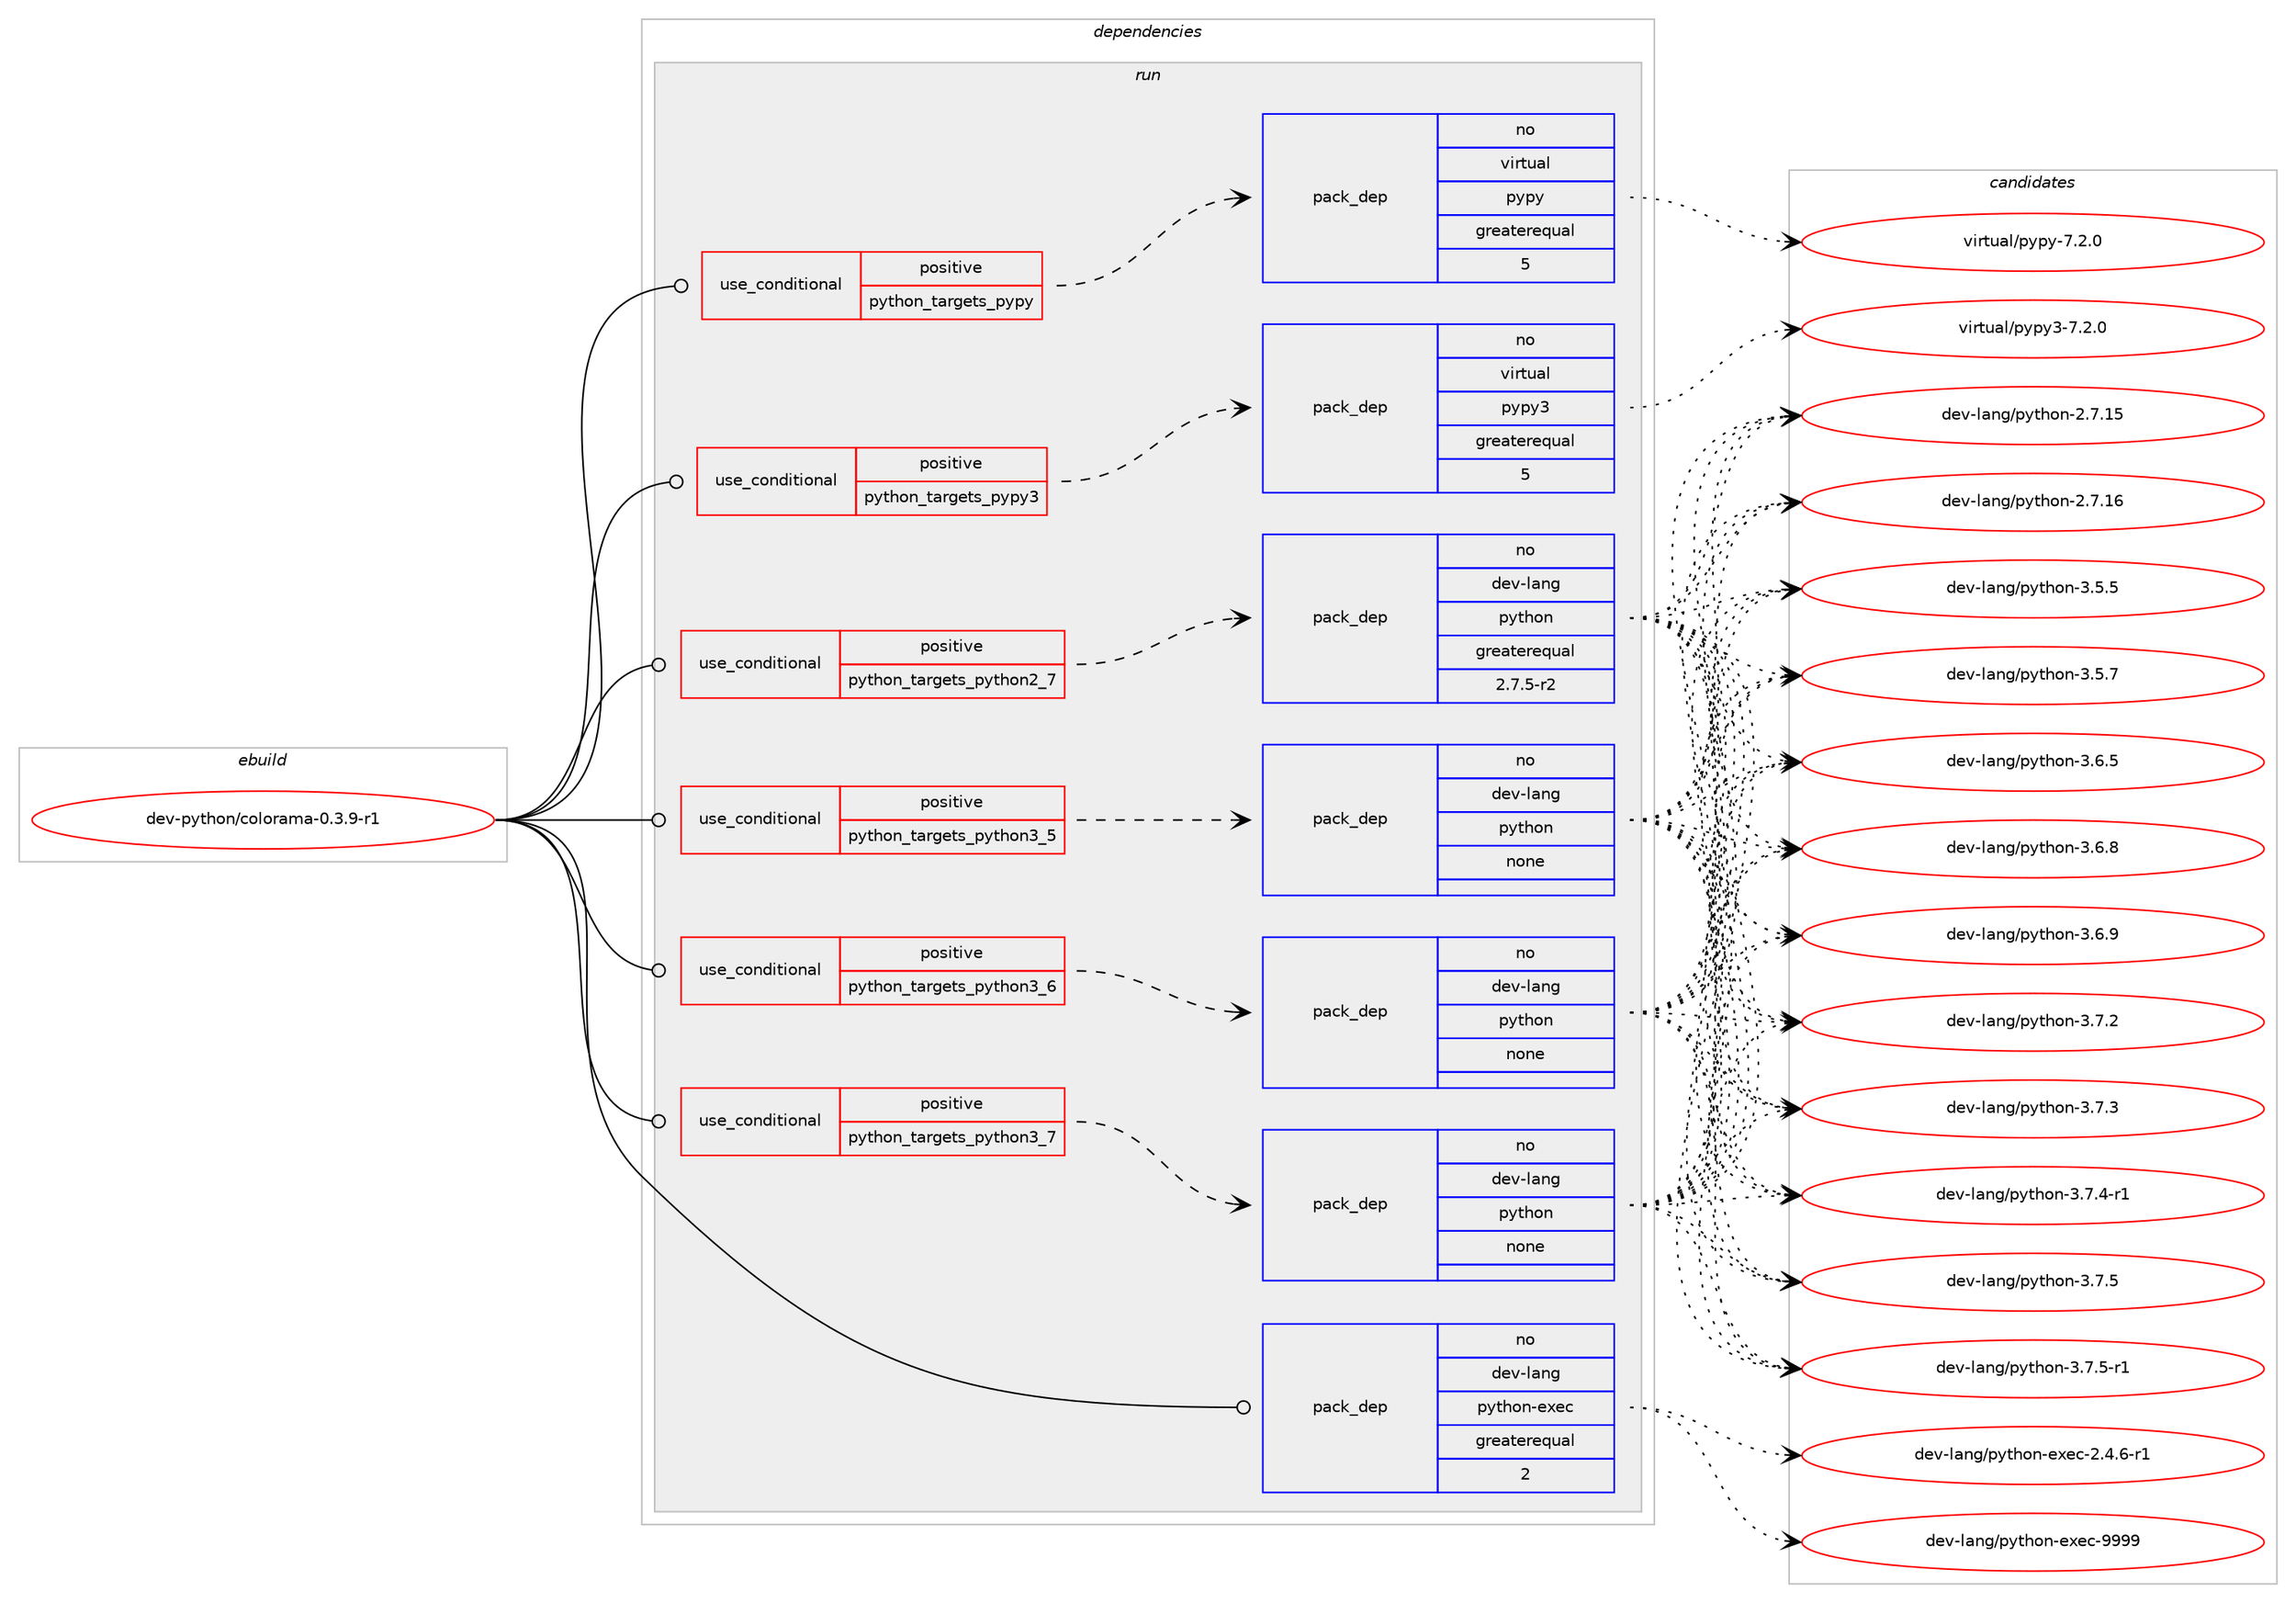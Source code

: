 digraph prolog {

# *************
# Graph options
# *************

newrank=true;
concentrate=true;
compound=true;
graph [rankdir=LR,fontname=Helvetica,fontsize=10,ranksep=1.5];#, ranksep=2.5, nodesep=0.2];
edge  [arrowhead=vee];
node  [fontname=Helvetica,fontsize=10];

# **********
# The ebuild
# **********

subgraph cluster_leftcol {
color=gray;
rank=same;
label=<<i>ebuild</i>>;
id [label="dev-python/colorama-0.3.9-r1", color=red, width=4, href="../dev-python/colorama-0.3.9-r1.svg"];
}

# ****************
# The dependencies
# ****************

subgraph cluster_midcol {
color=gray;
label=<<i>dependencies</i>>;
subgraph cluster_compile {
fillcolor="#eeeeee";
style=filled;
label=<<i>compile</i>>;
}
subgraph cluster_compileandrun {
fillcolor="#eeeeee";
style=filled;
label=<<i>compile and run</i>>;
}
subgraph cluster_run {
fillcolor="#eeeeee";
style=filled;
label=<<i>run</i>>;
subgraph cond137719 {
dependency599495 [label=<<TABLE BORDER="0" CELLBORDER="1" CELLSPACING="0" CELLPADDING="4"><TR><TD ROWSPAN="3" CELLPADDING="10">use_conditional</TD></TR><TR><TD>positive</TD></TR><TR><TD>python_targets_pypy</TD></TR></TABLE>>, shape=none, color=red];
subgraph pack449997 {
dependency599496 [label=<<TABLE BORDER="0" CELLBORDER="1" CELLSPACING="0" CELLPADDING="4" WIDTH="220"><TR><TD ROWSPAN="6" CELLPADDING="30">pack_dep</TD></TR><TR><TD WIDTH="110">no</TD></TR><TR><TD>virtual</TD></TR><TR><TD>pypy</TD></TR><TR><TD>greaterequal</TD></TR><TR><TD>5</TD></TR></TABLE>>, shape=none, color=blue];
}
dependency599495:e -> dependency599496:w [weight=20,style="dashed",arrowhead="vee"];
}
id:e -> dependency599495:w [weight=20,style="solid",arrowhead="odot"];
subgraph cond137720 {
dependency599497 [label=<<TABLE BORDER="0" CELLBORDER="1" CELLSPACING="0" CELLPADDING="4"><TR><TD ROWSPAN="3" CELLPADDING="10">use_conditional</TD></TR><TR><TD>positive</TD></TR><TR><TD>python_targets_pypy3</TD></TR></TABLE>>, shape=none, color=red];
subgraph pack449998 {
dependency599498 [label=<<TABLE BORDER="0" CELLBORDER="1" CELLSPACING="0" CELLPADDING="4" WIDTH="220"><TR><TD ROWSPAN="6" CELLPADDING="30">pack_dep</TD></TR><TR><TD WIDTH="110">no</TD></TR><TR><TD>virtual</TD></TR><TR><TD>pypy3</TD></TR><TR><TD>greaterequal</TD></TR><TR><TD>5</TD></TR></TABLE>>, shape=none, color=blue];
}
dependency599497:e -> dependency599498:w [weight=20,style="dashed",arrowhead="vee"];
}
id:e -> dependency599497:w [weight=20,style="solid",arrowhead="odot"];
subgraph cond137721 {
dependency599499 [label=<<TABLE BORDER="0" CELLBORDER="1" CELLSPACING="0" CELLPADDING="4"><TR><TD ROWSPAN="3" CELLPADDING="10">use_conditional</TD></TR><TR><TD>positive</TD></TR><TR><TD>python_targets_python2_7</TD></TR></TABLE>>, shape=none, color=red];
subgraph pack449999 {
dependency599500 [label=<<TABLE BORDER="0" CELLBORDER="1" CELLSPACING="0" CELLPADDING="4" WIDTH="220"><TR><TD ROWSPAN="6" CELLPADDING="30">pack_dep</TD></TR><TR><TD WIDTH="110">no</TD></TR><TR><TD>dev-lang</TD></TR><TR><TD>python</TD></TR><TR><TD>greaterequal</TD></TR><TR><TD>2.7.5-r2</TD></TR></TABLE>>, shape=none, color=blue];
}
dependency599499:e -> dependency599500:w [weight=20,style="dashed",arrowhead="vee"];
}
id:e -> dependency599499:w [weight=20,style="solid",arrowhead="odot"];
subgraph cond137722 {
dependency599501 [label=<<TABLE BORDER="0" CELLBORDER="1" CELLSPACING="0" CELLPADDING="4"><TR><TD ROWSPAN="3" CELLPADDING="10">use_conditional</TD></TR><TR><TD>positive</TD></TR><TR><TD>python_targets_python3_5</TD></TR></TABLE>>, shape=none, color=red];
subgraph pack450000 {
dependency599502 [label=<<TABLE BORDER="0" CELLBORDER="1" CELLSPACING="0" CELLPADDING="4" WIDTH="220"><TR><TD ROWSPAN="6" CELLPADDING="30">pack_dep</TD></TR><TR><TD WIDTH="110">no</TD></TR><TR><TD>dev-lang</TD></TR><TR><TD>python</TD></TR><TR><TD>none</TD></TR><TR><TD></TD></TR></TABLE>>, shape=none, color=blue];
}
dependency599501:e -> dependency599502:w [weight=20,style="dashed",arrowhead="vee"];
}
id:e -> dependency599501:w [weight=20,style="solid",arrowhead="odot"];
subgraph cond137723 {
dependency599503 [label=<<TABLE BORDER="0" CELLBORDER="1" CELLSPACING="0" CELLPADDING="4"><TR><TD ROWSPAN="3" CELLPADDING="10">use_conditional</TD></TR><TR><TD>positive</TD></TR><TR><TD>python_targets_python3_6</TD></TR></TABLE>>, shape=none, color=red];
subgraph pack450001 {
dependency599504 [label=<<TABLE BORDER="0" CELLBORDER="1" CELLSPACING="0" CELLPADDING="4" WIDTH="220"><TR><TD ROWSPAN="6" CELLPADDING="30">pack_dep</TD></TR><TR><TD WIDTH="110">no</TD></TR><TR><TD>dev-lang</TD></TR><TR><TD>python</TD></TR><TR><TD>none</TD></TR><TR><TD></TD></TR></TABLE>>, shape=none, color=blue];
}
dependency599503:e -> dependency599504:w [weight=20,style="dashed",arrowhead="vee"];
}
id:e -> dependency599503:w [weight=20,style="solid",arrowhead="odot"];
subgraph cond137724 {
dependency599505 [label=<<TABLE BORDER="0" CELLBORDER="1" CELLSPACING="0" CELLPADDING="4"><TR><TD ROWSPAN="3" CELLPADDING="10">use_conditional</TD></TR><TR><TD>positive</TD></TR><TR><TD>python_targets_python3_7</TD></TR></TABLE>>, shape=none, color=red];
subgraph pack450002 {
dependency599506 [label=<<TABLE BORDER="0" CELLBORDER="1" CELLSPACING="0" CELLPADDING="4" WIDTH="220"><TR><TD ROWSPAN="6" CELLPADDING="30">pack_dep</TD></TR><TR><TD WIDTH="110">no</TD></TR><TR><TD>dev-lang</TD></TR><TR><TD>python</TD></TR><TR><TD>none</TD></TR><TR><TD></TD></TR></TABLE>>, shape=none, color=blue];
}
dependency599505:e -> dependency599506:w [weight=20,style="dashed",arrowhead="vee"];
}
id:e -> dependency599505:w [weight=20,style="solid",arrowhead="odot"];
subgraph pack450003 {
dependency599507 [label=<<TABLE BORDER="0" CELLBORDER="1" CELLSPACING="0" CELLPADDING="4" WIDTH="220"><TR><TD ROWSPAN="6" CELLPADDING="30">pack_dep</TD></TR><TR><TD WIDTH="110">no</TD></TR><TR><TD>dev-lang</TD></TR><TR><TD>python-exec</TD></TR><TR><TD>greaterequal</TD></TR><TR><TD>2</TD></TR></TABLE>>, shape=none, color=blue];
}
id:e -> dependency599507:w [weight=20,style="solid",arrowhead="odot"];
}
}

# **************
# The candidates
# **************

subgraph cluster_choices {
rank=same;
color=gray;
label=<<i>candidates</i>>;

subgraph choice449997 {
color=black;
nodesep=1;
choice1181051141161179710847112121112121455546504648 [label="virtual/pypy-7.2.0", color=red, width=4,href="../virtual/pypy-7.2.0.svg"];
dependency599496:e -> choice1181051141161179710847112121112121455546504648:w [style=dotted,weight="100"];
}
subgraph choice449998 {
color=black;
nodesep=1;
choice118105114116117971084711212111212151455546504648 [label="virtual/pypy3-7.2.0", color=red, width=4,href="../virtual/pypy3-7.2.0.svg"];
dependency599498:e -> choice118105114116117971084711212111212151455546504648:w [style=dotted,weight="100"];
}
subgraph choice449999 {
color=black;
nodesep=1;
choice10010111845108971101034711212111610411111045504655464953 [label="dev-lang/python-2.7.15", color=red, width=4,href="../dev-lang/python-2.7.15.svg"];
choice10010111845108971101034711212111610411111045504655464954 [label="dev-lang/python-2.7.16", color=red, width=4,href="../dev-lang/python-2.7.16.svg"];
choice100101118451089711010347112121116104111110455146534653 [label="dev-lang/python-3.5.5", color=red, width=4,href="../dev-lang/python-3.5.5.svg"];
choice100101118451089711010347112121116104111110455146534655 [label="dev-lang/python-3.5.7", color=red, width=4,href="../dev-lang/python-3.5.7.svg"];
choice100101118451089711010347112121116104111110455146544653 [label="dev-lang/python-3.6.5", color=red, width=4,href="../dev-lang/python-3.6.5.svg"];
choice100101118451089711010347112121116104111110455146544656 [label="dev-lang/python-3.6.8", color=red, width=4,href="../dev-lang/python-3.6.8.svg"];
choice100101118451089711010347112121116104111110455146544657 [label="dev-lang/python-3.6.9", color=red, width=4,href="../dev-lang/python-3.6.9.svg"];
choice100101118451089711010347112121116104111110455146554650 [label="dev-lang/python-3.7.2", color=red, width=4,href="../dev-lang/python-3.7.2.svg"];
choice100101118451089711010347112121116104111110455146554651 [label="dev-lang/python-3.7.3", color=red, width=4,href="../dev-lang/python-3.7.3.svg"];
choice1001011184510897110103471121211161041111104551465546524511449 [label="dev-lang/python-3.7.4-r1", color=red, width=4,href="../dev-lang/python-3.7.4-r1.svg"];
choice100101118451089711010347112121116104111110455146554653 [label="dev-lang/python-3.7.5", color=red, width=4,href="../dev-lang/python-3.7.5.svg"];
choice1001011184510897110103471121211161041111104551465546534511449 [label="dev-lang/python-3.7.5-r1", color=red, width=4,href="../dev-lang/python-3.7.5-r1.svg"];
dependency599500:e -> choice10010111845108971101034711212111610411111045504655464953:w [style=dotted,weight="100"];
dependency599500:e -> choice10010111845108971101034711212111610411111045504655464954:w [style=dotted,weight="100"];
dependency599500:e -> choice100101118451089711010347112121116104111110455146534653:w [style=dotted,weight="100"];
dependency599500:e -> choice100101118451089711010347112121116104111110455146534655:w [style=dotted,weight="100"];
dependency599500:e -> choice100101118451089711010347112121116104111110455146544653:w [style=dotted,weight="100"];
dependency599500:e -> choice100101118451089711010347112121116104111110455146544656:w [style=dotted,weight="100"];
dependency599500:e -> choice100101118451089711010347112121116104111110455146544657:w [style=dotted,weight="100"];
dependency599500:e -> choice100101118451089711010347112121116104111110455146554650:w [style=dotted,weight="100"];
dependency599500:e -> choice100101118451089711010347112121116104111110455146554651:w [style=dotted,weight="100"];
dependency599500:e -> choice1001011184510897110103471121211161041111104551465546524511449:w [style=dotted,weight="100"];
dependency599500:e -> choice100101118451089711010347112121116104111110455146554653:w [style=dotted,weight="100"];
dependency599500:e -> choice1001011184510897110103471121211161041111104551465546534511449:w [style=dotted,weight="100"];
}
subgraph choice450000 {
color=black;
nodesep=1;
choice10010111845108971101034711212111610411111045504655464953 [label="dev-lang/python-2.7.15", color=red, width=4,href="../dev-lang/python-2.7.15.svg"];
choice10010111845108971101034711212111610411111045504655464954 [label="dev-lang/python-2.7.16", color=red, width=4,href="../dev-lang/python-2.7.16.svg"];
choice100101118451089711010347112121116104111110455146534653 [label="dev-lang/python-3.5.5", color=red, width=4,href="../dev-lang/python-3.5.5.svg"];
choice100101118451089711010347112121116104111110455146534655 [label="dev-lang/python-3.5.7", color=red, width=4,href="../dev-lang/python-3.5.7.svg"];
choice100101118451089711010347112121116104111110455146544653 [label="dev-lang/python-3.6.5", color=red, width=4,href="../dev-lang/python-3.6.5.svg"];
choice100101118451089711010347112121116104111110455146544656 [label="dev-lang/python-3.6.8", color=red, width=4,href="../dev-lang/python-3.6.8.svg"];
choice100101118451089711010347112121116104111110455146544657 [label="dev-lang/python-3.6.9", color=red, width=4,href="../dev-lang/python-3.6.9.svg"];
choice100101118451089711010347112121116104111110455146554650 [label="dev-lang/python-3.7.2", color=red, width=4,href="../dev-lang/python-3.7.2.svg"];
choice100101118451089711010347112121116104111110455146554651 [label="dev-lang/python-3.7.3", color=red, width=4,href="../dev-lang/python-3.7.3.svg"];
choice1001011184510897110103471121211161041111104551465546524511449 [label="dev-lang/python-3.7.4-r1", color=red, width=4,href="../dev-lang/python-3.7.4-r1.svg"];
choice100101118451089711010347112121116104111110455146554653 [label="dev-lang/python-3.7.5", color=red, width=4,href="../dev-lang/python-3.7.5.svg"];
choice1001011184510897110103471121211161041111104551465546534511449 [label="dev-lang/python-3.7.5-r1", color=red, width=4,href="../dev-lang/python-3.7.5-r1.svg"];
dependency599502:e -> choice10010111845108971101034711212111610411111045504655464953:w [style=dotted,weight="100"];
dependency599502:e -> choice10010111845108971101034711212111610411111045504655464954:w [style=dotted,weight="100"];
dependency599502:e -> choice100101118451089711010347112121116104111110455146534653:w [style=dotted,weight="100"];
dependency599502:e -> choice100101118451089711010347112121116104111110455146534655:w [style=dotted,weight="100"];
dependency599502:e -> choice100101118451089711010347112121116104111110455146544653:w [style=dotted,weight="100"];
dependency599502:e -> choice100101118451089711010347112121116104111110455146544656:w [style=dotted,weight="100"];
dependency599502:e -> choice100101118451089711010347112121116104111110455146544657:w [style=dotted,weight="100"];
dependency599502:e -> choice100101118451089711010347112121116104111110455146554650:w [style=dotted,weight="100"];
dependency599502:e -> choice100101118451089711010347112121116104111110455146554651:w [style=dotted,weight="100"];
dependency599502:e -> choice1001011184510897110103471121211161041111104551465546524511449:w [style=dotted,weight="100"];
dependency599502:e -> choice100101118451089711010347112121116104111110455146554653:w [style=dotted,weight="100"];
dependency599502:e -> choice1001011184510897110103471121211161041111104551465546534511449:w [style=dotted,weight="100"];
}
subgraph choice450001 {
color=black;
nodesep=1;
choice10010111845108971101034711212111610411111045504655464953 [label="dev-lang/python-2.7.15", color=red, width=4,href="../dev-lang/python-2.7.15.svg"];
choice10010111845108971101034711212111610411111045504655464954 [label="dev-lang/python-2.7.16", color=red, width=4,href="../dev-lang/python-2.7.16.svg"];
choice100101118451089711010347112121116104111110455146534653 [label="dev-lang/python-3.5.5", color=red, width=4,href="../dev-lang/python-3.5.5.svg"];
choice100101118451089711010347112121116104111110455146534655 [label="dev-lang/python-3.5.7", color=red, width=4,href="../dev-lang/python-3.5.7.svg"];
choice100101118451089711010347112121116104111110455146544653 [label="dev-lang/python-3.6.5", color=red, width=4,href="../dev-lang/python-3.6.5.svg"];
choice100101118451089711010347112121116104111110455146544656 [label="dev-lang/python-3.6.8", color=red, width=4,href="../dev-lang/python-3.6.8.svg"];
choice100101118451089711010347112121116104111110455146544657 [label="dev-lang/python-3.6.9", color=red, width=4,href="../dev-lang/python-3.6.9.svg"];
choice100101118451089711010347112121116104111110455146554650 [label="dev-lang/python-3.7.2", color=red, width=4,href="../dev-lang/python-3.7.2.svg"];
choice100101118451089711010347112121116104111110455146554651 [label="dev-lang/python-3.7.3", color=red, width=4,href="../dev-lang/python-3.7.3.svg"];
choice1001011184510897110103471121211161041111104551465546524511449 [label="dev-lang/python-3.7.4-r1", color=red, width=4,href="../dev-lang/python-3.7.4-r1.svg"];
choice100101118451089711010347112121116104111110455146554653 [label="dev-lang/python-3.7.5", color=red, width=4,href="../dev-lang/python-3.7.5.svg"];
choice1001011184510897110103471121211161041111104551465546534511449 [label="dev-lang/python-3.7.5-r1", color=red, width=4,href="../dev-lang/python-3.7.5-r1.svg"];
dependency599504:e -> choice10010111845108971101034711212111610411111045504655464953:w [style=dotted,weight="100"];
dependency599504:e -> choice10010111845108971101034711212111610411111045504655464954:w [style=dotted,weight="100"];
dependency599504:e -> choice100101118451089711010347112121116104111110455146534653:w [style=dotted,weight="100"];
dependency599504:e -> choice100101118451089711010347112121116104111110455146534655:w [style=dotted,weight="100"];
dependency599504:e -> choice100101118451089711010347112121116104111110455146544653:w [style=dotted,weight="100"];
dependency599504:e -> choice100101118451089711010347112121116104111110455146544656:w [style=dotted,weight="100"];
dependency599504:e -> choice100101118451089711010347112121116104111110455146544657:w [style=dotted,weight="100"];
dependency599504:e -> choice100101118451089711010347112121116104111110455146554650:w [style=dotted,weight="100"];
dependency599504:e -> choice100101118451089711010347112121116104111110455146554651:w [style=dotted,weight="100"];
dependency599504:e -> choice1001011184510897110103471121211161041111104551465546524511449:w [style=dotted,weight="100"];
dependency599504:e -> choice100101118451089711010347112121116104111110455146554653:w [style=dotted,weight="100"];
dependency599504:e -> choice1001011184510897110103471121211161041111104551465546534511449:w [style=dotted,weight="100"];
}
subgraph choice450002 {
color=black;
nodesep=1;
choice10010111845108971101034711212111610411111045504655464953 [label="dev-lang/python-2.7.15", color=red, width=4,href="../dev-lang/python-2.7.15.svg"];
choice10010111845108971101034711212111610411111045504655464954 [label="dev-lang/python-2.7.16", color=red, width=4,href="../dev-lang/python-2.7.16.svg"];
choice100101118451089711010347112121116104111110455146534653 [label="dev-lang/python-3.5.5", color=red, width=4,href="../dev-lang/python-3.5.5.svg"];
choice100101118451089711010347112121116104111110455146534655 [label="dev-lang/python-3.5.7", color=red, width=4,href="../dev-lang/python-3.5.7.svg"];
choice100101118451089711010347112121116104111110455146544653 [label="dev-lang/python-3.6.5", color=red, width=4,href="../dev-lang/python-3.6.5.svg"];
choice100101118451089711010347112121116104111110455146544656 [label="dev-lang/python-3.6.8", color=red, width=4,href="../dev-lang/python-3.6.8.svg"];
choice100101118451089711010347112121116104111110455146544657 [label="dev-lang/python-3.6.9", color=red, width=4,href="../dev-lang/python-3.6.9.svg"];
choice100101118451089711010347112121116104111110455146554650 [label="dev-lang/python-3.7.2", color=red, width=4,href="../dev-lang/python-3.7.2.svg"];
choice100101118451089711010347112121116104111110455146554651 [label="dev-lang/python-3.7.3", color=red, width=4,href="../dev-lang/python-3.7.3.svg"];
choice1001011184510897110103471121211161041111104551465546524511449 [label="dev-lang/python-3.7.4-r1", color=red, width=4,href="../dev-lang/python-3.7.4-r1.svg"];
choice100101118451089711010347112121116104111110455146554653 [label="dev-lang/python-3.7.5", color=red, width=4,href="../dev-lang/python-3.7.5.svg"];
choice1001011184510897110103471121211161041111104551465546534511449 [label="dev-lang/python-3.7.5-r1", color=red, width=4,href="../dev-lang/python-3.7.5-r1.svg"];
dependency599506:e -> choice10010111845108971101034711212111610411111045504655464953:w [style=dotted,weight="100"];
dependency599506:e -> choice10010111845108971101034711212111610411111045504655464954:w [style=dotted,weight="100"];
dependency599506:e -> choice100101118451089711010347112121116104111110455146534653:w [style=dotted,weight="100"];
dependency599506:e -> choice100101118451089711010347112121116104111110455146534655:w [style=dotted,weight="100"];
dependency599506:e -> choice100101118451089711010347112121116104111110455146544653:w [style=dotted,weight="100"];
dependency599506:e -> choice100101118451089711010347112121116104111110455146544656:w [style=dotted,weight="100"];
dependency599506:e -> choice100101118451089711010347112121116104111110455146544657:w [style=dotted,weight="100"];
dependency599506:e -> choice100101118451089711010347112121116104111110455146554650:w [style=dotted,weight="100"];
dependency599506:e -> choice100101118451089711010347112121116104111110455146554651:w [style=dotted,weight="100"];
dependency599506:e -> choice1001011184510897110103471121211161041111104551465546524511449:w [style=dotted,weight="100"];
dependency599506:e -> choice100101118451089711010347112121116104111110455146554653:w [style=dotted,weight="100"];
dependency599506:e -> choice1001011184510897110103471121211161041111104551465546534511449:w [style=dotted,weight="100"];
}
subgraph choice450003 {
color=black;
nodesep=1;
choice10010111845108971101034711212111610411111045101120101994550465246544511449 [label="dev-lang/python-exec-2.4.6-r1", color=red, width=4,href="../dev-lang/python-exec-2.4.6-r1.svg"];
choice10010111845108971101034711212111610411111045101120101994557575757 [label="dev-lang/python-exec-9999", color=red, width=4,href="../dev-lang/python-exec-9999.svg"];
dependency599507:e -> choice10010111845108971101034711212111610411111045101120101994550465246544511449:w [style=dotted,weight="100"];
dependency599507:e -> choice10010111845108971101034711212111610411111045101120101994557575757:w [style=dotted,weight="100"];
}
}

}

